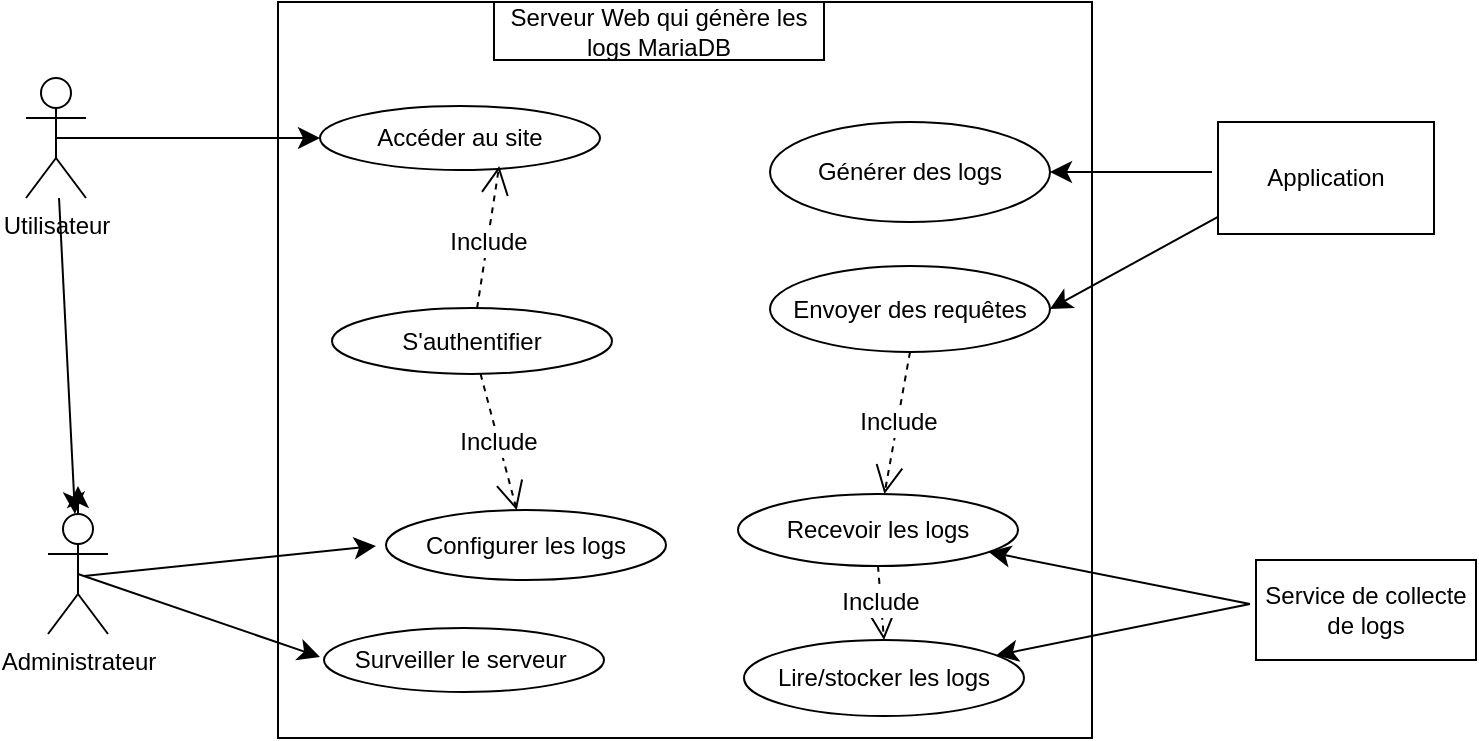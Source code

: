 <mxfile version="28.0.4">
  <diagram name="Page-1" id="cqFNTiU6uErdtZ2TDNFi">
    <mxGraphModel dx="778" dy="448" grid="0" gridSize="10" guides="1" tooltips="1" connect="1" arrows="1" fold="1" page="0" pageScale="1" pageWidth="827" pageHeight="1169" math="0" shadow="0">
      <root>
        <mxCell id="0" />
        <mxCell id="1" parent="0" />
        <mxCell id="MjwD6e0wirsRCNaimnq1-69" value="" style="edgeStyle=none;curved=1;rounded=0;orthogonalLoop=1;jettySize=auto;html=1;fontSize=12;startSize=8;endSize=8;" edge="1" parent="1" source="MjwD6e0wirsRCNaimnq1-3" target="MjwD6e0wirsRCNaimnq1-4">
          <mxGeometry relative="1" as="geometry" />
        </mxCell>
        <mxCell id="MjwD6e0wirsRCNaimnq1-3" value="Utilisateur&lt;div&gt;&lt;br&gt;&lt;/div&gt;" style="shape=umlActor;verticalLabelPosition=bottom;verticalAlign=top;html=1;" vertex="1" parent="1">
          <mxGeometry x="106" y="110" width="30" height="60" as="geometry" />
        </mxCell>
        <mxCell id="MjwD6e0wirsRCNaimnq1-83" style="edgeStyle=none;curved=1;rounded=0;orthogonalLoop=1;jettySize=auto;html=1;exitX=0.5;exitY=0.5;exitDx=0;exitDy=0;exitPerimeter=0;fontSize=12;startSize=8;endSize=8;" edge="1" parent="1" source="MjwD6e0wirsRCNaimnq1-4">
          <mxGeometry relative="1" as="geometry">
            <mxPoint x="132" y="314.0" as="targetPoint" />
          </mxGeometry>
        </mxCell>
        <mxCell id="MjwD6e0wirsRCNaimnq1-4" value="Administrateur&lt;div&gt;&lt;br&gt;&lt;/div&gt;" style="shape=umlActor;verticalLabelPosition=bottom;verticalAlign=top;html=1;" vertex="1" parent="1">
          <mxGeometry x="117" y="328" width="30" height="60" as="geometry" />
        </mxCell>
        <mxCell id="MjwD6e0wirsRCNaimnq1-6" value="&lt;br&gt;&lt;div&gt;&lt;br&gt;&lt;/div&gt;" style="html=1;whiteSpace=wrap;" vertex="1" parent="1">
          <mxGeometry x="232" y="72" width="407" height="368" as="geometry" />
        </mxCell>
        <mxCell id="MjwD6e0wirsRCNaimnq1-7" value="Serveur Web qui génère les logs MariaDB" style="html=1;whiteSpace=wrap;" vertex="1" parent="1">
          <mxGeometry x="340" y="72" width="165" height="29" as="geometry" />
        </mxCell>
        <mxCell id="MjwD6e0wirsRCNaimnq1-9" value="Accéder au site" style="ellipse;whiteSpace=wrap;html=1;" vertex="1" parent="1">
          <mxGeometry x="253" y="124" width="140" height="32" as="geometry" />
        </mxCell>
        <mxCell id="MjwD6e0wirsRCNaimnq1-11" value="Surveiller le serveur&amp;nbsp;" style="ellipse;whiteSpace=wrap;html=1;" vertex="1" parent="1">
          <mxGeometry x="255" y="385" width="140" height="32" as="geometry" />
        </mxCell>
        <mxCell id="MjwD6e0wirsRCNaimnq1-12" value="Recevoir les logs" style="ellipse;whiteSpace=wrap;html=1;" vertex="1" parent="1">
          <mxGeometry x="462" y="318" width="140" height="36" as="geometry" />
        </mxCell>
        <mxCell id="MjwD6e0wirsRCNaimnq1-13" value="Configurer les logs" style="ellipse;whiteSpace=wrap;html=1;" vertex="1" parent="1">
          <mxGeometry x="286" y="326" width="140" height="35" as="geometry" />
        </mxCell>
        <mxCell id="MjwD6e0wirsRCNaimnq1-14" value="Générer des logs" style="ellipse;whiteSpace=wrap;html=1;" vertex="1" parent="1">
          <mxGeometry x="478" y="132" width="140" height="50" as="geometry" />
        </mxCell>
        <mxCell id="MjwD6e0wirsRCNaimnq1-16" value="Lire/stocker les logs" style="ellipse;whiteSpace=wrap;html=1;" vertex="1" parent="1">
          <mxGeometry x="465" y="391" width="140" height="38" as="geometry" />
        </mxCell>
        <mxCell id="MjwD6e0wirsRCNaimnq1-18" style="edgeStyle=none;curved=1;rounded=0;orthogonalLoop=1;jettySize=auto;html=1;exitX=0.5;exitY=0.5;exitDx=0;exitDy=0;exitPerimeter=0;fontSize=12;startSize=8;endSize=8;" edge="1" parent="1" target="MjwD6e0wirsRCNaimnq1-16">
          <mxGeometry relative="1" as="geometry">
            <mxPoint x="713.333" y="384.0" as="targetPoint" />
            <mxPoint x="718" y="373" as="sourcePoint" />
          </mxGeometry>
        </mxCell>
        <mxCell id="MjwD6e0wirsRCNaimnq1-22" style="edgeStyle=none;curved=1;rounded=0;orthogonalLoop=1;jettySize=auto;html=1;exitX=0.5;exitY=0.5;exitDx=0;exitDy=0;exitPerimeter=0;fontSize=12;startSize=8;endSize=8;" edge="1" parent="1" target="MjwD6e0wirsRCNaimnq1-12">
          <mxGeometry relative="1" as="geometry">
            <mxPoint x="718" y="373" as="sourcePoint" />
          </mxGeometry>
        </mxCell>
        <mxCell id="MjwD6e0wirsRCNaimnq1-30" value="Envoyer des requêtes" style="ellipse;whiteSpace=wrap;html=1;" vertex="1" parent="1">
          <mxGeometry x="478" y="204" width="140" height="43" as="geometry" />
        </mxCell>
        <mxCell id="MjwD6e0wirsRCNaimnq1-48" style="edgeStyle=none;curved=1;rounded=0;orthogonalLoop=1;jettySize=auto;html=1;fontSize=12;startSize=8;endSize=8;" edge="1" parent="1">
          <mxGeometry relative="1" as="geometry">
            <mxPoint x="135" y="359" as="sourcePoint" />
            <mxPoint x="281" y="344" as="targetPoint" />
          </mxGeometry>
        </mxCell>
        <mxCell id="MjwD6e0wirsRCNaimnq1-57" style="edgeStyle=none;curved=1;rounded=0;orthogonalLoop=1;jettySize=auto;html=1;exitX=0.5;exitY=0.5;exitDx=0;exitDy=0;exitPerimeter=0;fontSize=12;startSize=8;endSize=8;" edge="1" parent="1" source="MjwD6e0wirsRCNaimnq1-3" target="MjwD6e0wirsRCNaimnq1-9">
          <mxGeometry relative="1" as="geometry" />
        </mxCell>
        <mxCell id="MjwD6e0wirsRCNaimnq1-58" style="edgeStyle=none;curved=1;rounded=0;orthogonalLoop=1;jettySize=auto;html=1;exitX=0.5;exitY=0.5;exitDx=0;exitDy=0;exitPerimeter=0;fontSize=12;startSize=8;endSize=8;entryX=0;entryY=0.5;entryDx=0;entryDy=0;" edge="1" parent="1" source="MjwD6e0wirsRCNaimnq1-4">
          <mxGeometry relative="1" as="geometry">
            <mxPoint x="253" y="399.5" as="targetPoint" />
          </mxGeometry>
        </mxCell>
        <mxCell id="MjwD6e0wirsRCNaimnq1-70" value="" style="edgeStyle=none;curved=1;rounded=0;orthogonalLoop=1;jettySize=auto;html=1;fontSize=12;startSize=8;endSize=8;" edge="1" parent="1" target="MjwD6e0wirsRCNaimnq1-14">
          <mxGeometry relative="1" as="geometry">
            <mxPoint x="699" y="157" as="sourcePoint" />
          </mxGeometry>
        </mxCell>
        <mxCell id="MjwD6e0wirsRCNaimnq1-78" value="" style="edgeStyle=none;curved=1;rounded=0;orthogonalLoop=1;jettySize=auto;html=1;fontSize=12;startSize=8;endSize=8;entryX=1;entryY=0.5;entryDx=0;entryDy=0;" edge="1" parent="1" target="MjwD6e0wirsRCNaimnq1-30">
          <mxGeometry relative="1" as="geometry">
            <mxPoint x="706.06" y="177.211" as="sourcePoint" />
            <mxPoint x="622.003" y="175.999" as="targetPoint" />
          </mxGeometry>
        </mxCell>
        <mxCell id="MjwD6e0wirsRCNaimnq1-72" value="Application" style="html=1;whiteSpace=wrap;" vertex="1" parent="1">
          <mxGeometry x="702" y="132" width="108" height="56" as="geometry" />
        </mxCell>
        <mxCell id="MjwD6e0wirsRCNaimnq1-73" value="Service de collecte de logs" style="html=1;whiteSpace=wrap;" vertex="1" parent="1">
          <mxGeometry x="721" y="351" width="110" height="50" as="geometry" />
        </mxCell>
        <mxCell id="MjwD6e0wirsRCNaimnq1-74" value="S&#39;authentifier" style="ellipse;whiteSpace=wrap;html=1;" vertex="1" parent="1">
          <mxGeometry x="259" y="225" width="140" height="33" as="geometry" />
        </mxCell>
        <mxCell id="MjwD6e0wirsRCNaimnq1-80" value="Include" style="endArrow=open;endSize=12;dashed=1;html=1;rounded=0;fontSize=12;curved=1;exitX=0.5;exitY=1;exitDx=0;exitDy=0;" edge="1" parent="1" source="MjwD6e0wirsRCNaimnq1-30" target="MjwD6e0wirsRCNaimnq1-12">
          <mxGeometry width="160" relative="1" as="geometry">
            <mxPoint x="401" y="269" as="sourcePoint" />
            <mxPoint x="561" y="269" as="targetPoint" />
          </mxGeometry>
        </mxCell>
        <mxCell id="MjwD6e0wirsRCNaimnq1-81" value="Include" style="endArrow=open;endSize=12;dashed=1;html=1;rounded=0;fontSize=12;curved=1;entryX=0.5;entryY=0;entryDx=0;entryDy=0;exitX=0.5;exitY=1;exitDx=0;exitDy=0;" edge="1" parent="1" source="MjwD6e0wirsRCNaimnq1-12" target="MjwD6e0wirsRCNaimnq1-16">
          <mxGeometry width="160" relative="1" as="geometry">
            <mxPoint x="399" y="369" as="sourcePoint" />
            <mxPoint x="559" y="369" as="targetPoint" />
          </mxGeometry>
        </mxCell>
        <mxCell id="MjwD6e0wirsRCNaimnq1-88" value="Include" style="endArrow=open;endSize=12;dashed=1;html=1;rounded=0;fontSize=12;curved=1;entryX=0.64;entryY=0.938;entryDx=0;entryDy=0;entryPerimeter=0;" edge="1" parent="1" source="MjwD6e0wirsRCNaimnq1-74" target="MjwD6e0wirsRCNaimnq1-9">
          <mxGeometry x="-0.075" width="160" relative="1" as="geometry">
            <mxPoint x="261" y="196" as="sourcePoint" />
            <mxPoint x="421" y="196" as="targetPoint" />
            <mxPoint as="offset" />
          </mxGeometry>
        </mxCell>
        <mxCell id="MjwD6e0wirsRCNaimnq1-89" value="Include" style="endArrow=open;endSize=12;dashed=1;html=1;rounded=0;fontSize=12;curved=1;" edge="1" parent="1" source="MjwD6e0wirsRCNaimnq1-74" target="MjwD6e0wirsRCNaimnq1-13">
          <mxGeometry width="160" relative="1" as="geometry">
            <mxPoint x="255" y="276" as="sourcePoint" />
            <mxPoint x="415" y="276" as="targetPoint" />
          </mxGeometry>
        </mxCell>
      </root>
    </mxGraphModel>
  </diagram>
</mxfile>
